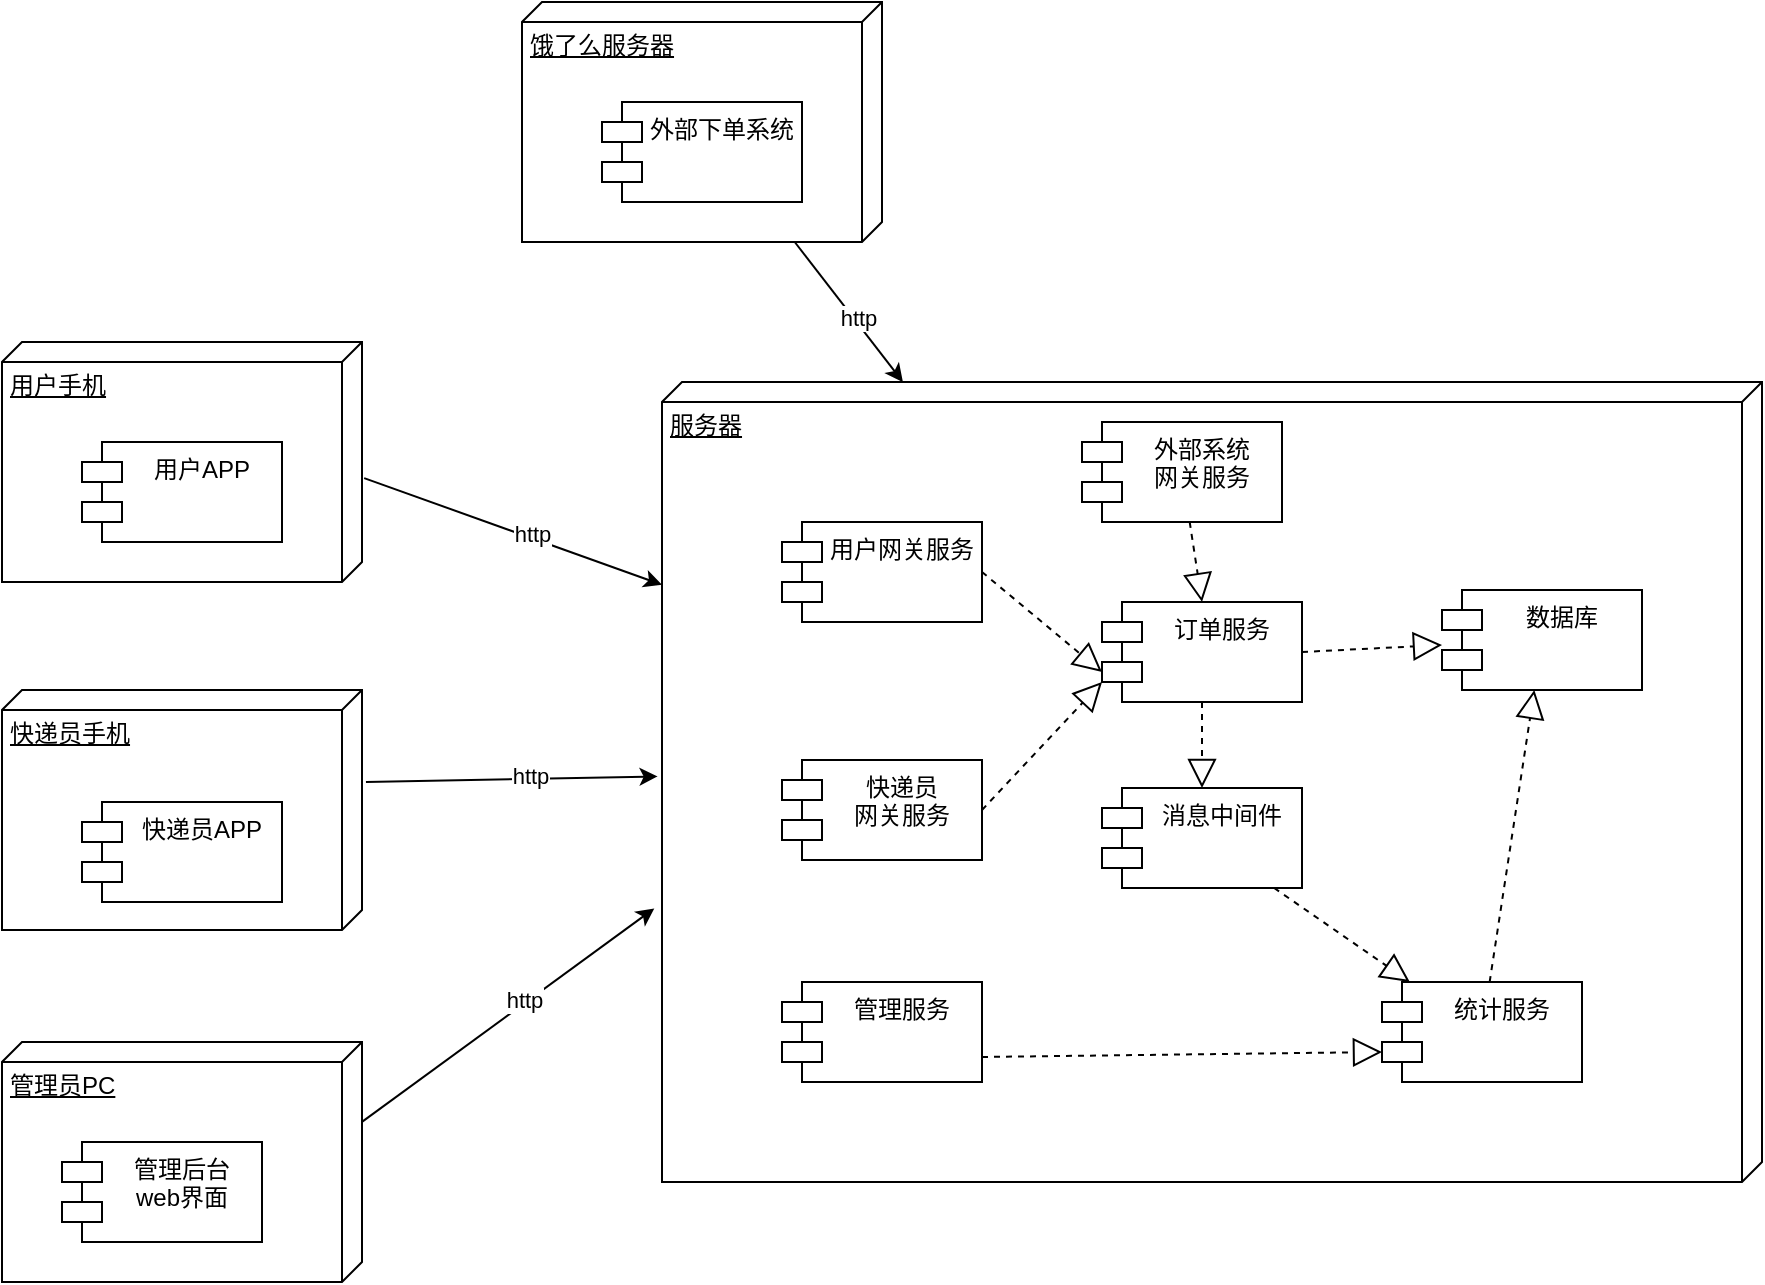 <mxfile version="13.0.3" type="device"><diagram id="xfakxjITUUNf2v98W5cw" name="Page-1"><mxGraphModel dx="911" dy="680" grid="1" gridSize="10" guides="1" tooltips="1" connect="1" arrows="1" fold="1" page="1" pageScale="1" pageWidth="1169" pageHeight="827" math="0" shadow="0"><root><mxCell id="0"/><mxCell id="1" parent="0"/><mxCell id="zN3cKYCWHezPaw2KSZVe-1" value="用户手机" style="verticalAlign=top;align=left;spacingTop=8;spacingLeft=2;spacingRight=12;shape=cube;size=10;direction=south;fontStyle=4;html=1;" vertex="1" parent="1"><mxGeometry x="160" y="240" width="180" height="120" as="geometry"/></mxCell><mxCell id="zN3cKYCWHezPaw2KSZVe-2" value="快递员手机" style="verticalAlign=top;align=left;spacingTop=8;spacingLeft=2;spacingRight=12;shape=cube;size=10;direction=south;fontStyle=4;html=1;" vertex="1" parent="1"><mxGeometry x="160" y="414" width="180" height="120" as="geometry"/></mxCell><mxCell id="zN3cKYCWHezPaw2KSZVe-3" value="管理员PC" style="verticalAlign=top;align=left;spacingTop=8;spacingLeft=2;spacingRight=12;shape=cube;size=10;direction=south;fontStyle=4;html=1;" vertex="1" parent="1"><mxGeometry x="160" y="590" width="180" height="120" as="geometry"/></mxCell><mxCell id="zN3cKYCWHezPaw2KSZVe-4" value="用户APP" style="shape=module;align=left;spacingLeft=20;align=center;verticalAlign=top;" vertex="1" parent="1"><mxGeometry x="200" y="290" width="100" height="50" as="geometry"/></mxCell><mxCell id="zN3cKYCWHezPaw2KSZVe-6" value="快递员APP" style="shape=module;align=left;spacingLeft=20;align=center;verticalAlign=top;" vertex="1" parent="1"><mxGeometry x="200" y="470" width="100" height="50" as="geometry"/></mxCell><mxCell id="zN3cKYCWHezPaw2KSZVe-7" value="管理后台&#10;web界面" style="shape=module;align=left;spacingLeft=20;align=center;verticalAlign=top;" vertex="1" parent="1"><mxGeometry x="190" y="640" width="100" height="50" as="geometry"/></mxCell><mxCell id="zN3cKYCWHezPaw2KSZVe-8" value="服务器" style="verticalAlign=top;align=left;spacingTop=8;spacingLeft=2;spacingRight=12;shape=cube;size=10;direction=south;fontStyle=4;html=1;" vertex="1" parent="1"><mxGeometry x="490" y="260" width="550" height="400" as="geometry"/></mxCell><mxCell id="zN3cKYCWHezPaw2KSZVe-9" value="用户网关服务" style="shape=module;align=left;spacingLeft=20;align=center;verticalAlign=top;" vertex="1" parent="1"><mxGeometry x="550" y="330" width="100" height="50" as="geometry"/></mxCell><mxCell id="zN3cKYCWHezPaw2KSZVe-10" value="快递员&#10;网关服务" style="shape=module;align=left;spacingLeft=20;align=center;verticalAlign=top;" vertex="1" parent="1"><mxGeometry x="550" y="449" width="100" height="50" as="geometry"/></mxCell><mxCell id="zN3cKYCWHezPaw2KSZVe-11" value="管理服务" style="shape=module;align=left;spacingLeft=20;align=center;verticalAlign=top;" vertex="1" parent="1"><mxGeometry x="550" y="560" width="100" height="50" as="geometry"/></mxCell><mxCell id="zN3cKYCWHezPaw2KSZVe-12" value="订单服务" style="shape=module;align=left;spacingLeft=20;align=center;verticalAlign=top;" vertex="1" parent="1"><mxGeometry x="710" y="370" width="100" height="50" as="geometry"/></mxCell><mxCell id="zN3cKYCWHezPaw2KSZVe-13" value="统计服务" style="shape=module;align=left;spacingLeft=20;align=center;verticalAlign=top;" vertex="1" parent="1"><mxGeometry x="850" y="560" width="100" height="50" as="geometry"/></mxCell><mxCell id="zN3cKYCWHezPaw2KSZVe-14" value="消息中间件" style="shape=module;align=left;spacingLeft=20;align=center;verticalAlign=top;" vertex="1" parent="1"><mxGeometry x="710" y="463" width="100" height="50" as="geometry"/></mxCell><mxCell id="zN3cKYCWHezPaw2KSZVe-15" value="数据库" style="shape=module;align=left;spacingLeft=20;align=center;verticalAlign=top;" vertex="1" parent="1"><mxGeometry x="880" y="364" width="100" height="50" as="geometry"/></mxCell><mxCell id="zN3cKYCWHezPaw2KSZVe-16" value="" style="endArrow=block;dashed=1;endFill=0;endSize=12;html=1;exitX=1;exitY=0.5;exitDx=0;exitDy=0;entryX=0;entryY=0;entryDx=0;entryDy=35;entryPerimeter=0;" edge="1" parent="1" source="zN3cKYCWHezPaw2KSZVe-9" target="zN3cKYCWHezPaw2KSZVe-12"><mxGeometry width="160" relative="1" as="geometry"><mxPoint x="620" y="490" as="sourcePoint"/><mxPoint x="780" y="490" as="targetPoint"/></mxGeometry></mxCell><mxCell id="zN3cKYCWHezPaw2KSZVe-17" value="" style="endArrow=block;dashed=1;endFill=0;endSize=12;html=1;exitX=1;exitY=0.5;exitDx=0;exitDy=0;" edge="1" parent="1" source="zN3cKYCWHezPaw2KSZVe-10"><mxGeometry width="160" relative="1" as="geometry"><mxPoint x="660" y="365" as="sourcePoint"/><mxPoint x="710" y="410" as="targetPoint"/></mxGeometry></mxCell><mxCell id="zN3cKYCWHezPaw2KSZVe-18" value="" style="endArrow=block;dashed=1;endFill=0;endSize=12;html=1;exitX=1;exitY=0.75;exitDx=0;exitDy=0;entryX=0;entryY=0;entryDx=0;entryDy=35;entryPerimeter=0;" edge="1" parent="1" source="zN3cKYCWHezPaw2KSZVe-11" target="zN3cKYCWHezPaw2KSZVe-13"><mxGeometry width="160" relative="1" as="geometry"><mxPoint x="660" y="448" as="sourcePoint"/><mxPoint x="720" y="420" as="targetPoint"/></mxGeometry></mxCell><mxCell id="zN3cKYCWHezPaw2KSZVe-19" value="" style="endArrow=block;dashed=1;endFill=0;endSize=12;html=1;exitX=0.5;exitY=1;exitDx=0;exitDy=0;entryX=0.5;entryY=0;entryDx=0;entryDy=0;" edge="1" parent="1" source="zN3cKYCWHezPaw2KSZVe-12" target="zN3cKYCWHezPaw2KSZVe-14"><mxGeometry width="160" relative="1" as="geometry"><mxPoint x="660" y="448" as="sourcePoint"/><mxPoint x="720" y="420" as="targetPoint"/></mxGeometry></mxCell><mxCell id="zN3cKYCWHezPaw2KSZVe-20" value="" style="endArrow=block;dashed=1;endFill=0;endSize=12;html=1;" edge="1" parent="1" source="zN3cKYCWHezPaw2KSZVe-14" target="zN3cKYCWHezPaw2KSZVe-13"><mxGeometry width="160" relative="1" as="geometry"><mxPoint x="660" y="607.5" as="sourcePoint"/><mxPoint x="860" y="605" as="targetPoint"/></mxGeometry></mxCell><mxCell id="zN3cKYCWHezPaw2KSZVe-21" value="" style="endArrow=block;dashed=1;endFill=0;endSize=12;html=1;exitX=1;exitY=0.5;exitDx=0;exitDy=0;" edge="1" parent="1" source="zN3cKYCWHezPaw2KSZVe-12" target="zN3cKYCWHezPaw2KSZVe-15"><mxGeometry width="160" relative="1" as="geometry"><mxPoint x="770" y="430" as="sourcePoint"/><mxPoint x="770" y="473" as="targetPoint"/></mxGeometry></mxCell><mxCell id="zN3cKYCWHezPaw2KSZVe-22" value="" style="endArrow=block;dashed=1;endFill=0;endSize=12;html=1;" edge="1" parent="1" source="zN3cKYCWHezPaw2KSZVe-13" target="zN3cKYCWHezPaw2KSZVe-15"><mxGeometry width="160" relative="1" as="geometry"><mxPoint x="806.082" y="523" as="sourcePoint"/><mxPoint x="873.918" y="570" as="targetPoint"/></mxGeometry></mxCell><mxCell id="zN3cKYCWHezPaw2KSZVe-23" value="" style="endArrow=classic;html=1;exitX=0.567;exitY=-0.006;exitDx=0;exitDy=0;exitPerimeter=0;" edge="1" parent="1" source="zN3cKYCWHezPaw2KSZVe-1" target="zN3cKYCWHezPaw2KSZVe-8"><mxGeometry width="50" height="50" relative="1" as="geometry"><mxPoint x="550" y="570" as="sourcePoint"/><mxPoint x="600" y="520" as="targetPoint"/></mxGeometry></mxCell><mxCell id="zN3cKYCWHezPaw2KSZVe-24" value="http" style="edgeLabel;html=1;align=center;verticalAlign=middle;resizable=0;points=[];" vertex="1" connectable="0" parent="zN3cKYCWHezPaw2KSZVe-23"><mxGeometry x="0.118" y="2" relative="1" as="geometry"><mxPoint as="offset"/></mxGeometry></mxCell><mxCell id="zN3cKYCWHezPaw2KSZVe-26" value="" style="endArrow=classic;html=1;exitX=0.383;exitY=-0.011;exitDx=0;exitDy=0;exitPerimeter=0;entryX=0.493;entryY=1.004;entryDx=0;entryDy=0;entryPerimeter=0;" edge="1" parent="1" source="zN3cKYCWHezPaw2KSZVe-2" target="zN3cKYCWHezPaw2KSZVe-8"><mxGeometry width="50" height="50" relative="1" as="geometry"><mxPoint x="351.08" y="318.04" as="sourcePoint"/><mxPoint x="500" y="371.422" as="targetPoint"/></mxGeometry></mxCell><mxCell id="zN3cKYCWHezPaw2KSZVe-27" value="http" style="edgeLabel;html=1;align=center;verticalAlign=middle;resizable=0;points=[];" vertex="1" connectable="0" parent="zN3cKYCWHezPaw2KSZVe-26"><mxGeometry x="0.118" y="2" relative="1" as="geometry"><mxPoint as="offset"/></mxGeometry></mxCell><mxCell id="zN3cKYCWHezPaw2KSZVe-31" value="" style="endArrow=classic;html=1;exitX=0.333;exitY=0;exitDx=0;exitDy=0;exitPerimeter=0;entryX=0.658;entryY=1.007;entryDx=0;entryDy=0;entryPerimeter=0;" edge="1" parent="1" source="zN3cKYCWHezPaw2KSZVe-3" target="zN3cKYCWHezPaw2KSZVe-8"><mxGeometry width="50" height="50" relative="1" as="geometry"><mxPoint x="351.98" y="469.96" as="sourcePoint"/><mxPoint x="497.8" y="467.2" as="targetPoint"/></mxGeometry></mxCell><mxCell id="zN3cKYCWHezPaw2KSZVe-32" value="http" style="edgeLabel;html=1;align=center;verticalAlign=middle;resizable=0;points=[];" vertex="1" connectable="0" parent="zN3cKYCWHezPaw2KSZVe-31"><mxGeometry x="0.118" y="2" relative="1" as="geometry"><mxPoint as="offset"/></mxGeometry></mxCell><mxCell id="zN3cKYCWHezPaw2KSZVe-33" value="饿了么服务器" style="verticalAlign=top;align=left;spacingTop=8;spacingLeft=2;spacingRight=12;shape=cube;size=10;direction=south;fontStyle=4;html=1;" vertex="1" parent="1"><mxGeometry x="420" y="70" width="180" height="120" as="geometry"/></mxCell><mxCell id="zN3cKYCWHezPaw2KSZVe-34" value="外部下单系统" style="shape=module;align=left;spacingLeft=20;align=center;verticalAlign=top;" vertex="1" parent="1"><mxGeometry x="460" y="120" width="100" height="50" as="geometry"/></mxCell><mxCell id="zN3cKYCWHezPaw2KSZVe-36" value="" style="endArrow=classic;html=1;" edge="1" parent="1" source="zN3cKYCWHezPaw2KSZVe-33" target="zN3cKYCWHezPaw2KSZVe-8"><mxGeometry width="50" height="50" relative="1" as="geometry"><mxPoint x="351.08" y="318.04" as="sourcePoint"/><mxPoint x="500" y="371.422" as="targetPoint"/></mxGeometry></mxCell><mxCell id="zN3cKYCWHezPaw2KSZVe-37" value="http" style="edgeLabel;html=1;align=center;verticalAlign=middle;resizable=0;points=[];" vertex="1" connectable="0" parent="zN3cKYCWHezPaw2KSZVe-36"><mxGeometry x="0.118" y="2" relative="1" as="geometry"><mxPoint as="offset"/></mxGeometry></mxCell><mxCell id="zN3cKYCWHezPaw2KSZVe-38" value="外部系统&#10;网关服务" style="shape=module;align=left;spacingLeft=20;align=center;verticalAlign=top;" vertex="1" parent="1"><mxGeometry x="700" y="280" width="100" height="50" as="geometry"/></mxCell><mxCell id="zN3cKYCWHezPaw2KSZVe-39" value="" style="endArrow=block;dashed=1;endFill=0;endSize=12;html=1;entryX=0.5;entryY=0;entryDx=0;entryDy=0;" edge="1" parent="1" source="zN3cKYCWHezPaw2KSZVe-38" target="zN3cKYCWHezPaw2KSZVe-12"><mxGeometry width="160" relative="1" as="geometry"><mxPoint x="660" y="365" as="sourcePoint"/><mxPoint x="720" y="415" as="targetPoint"/></mxGeometry></mxCell></root></mxGraphModel></diagram></mxfile>